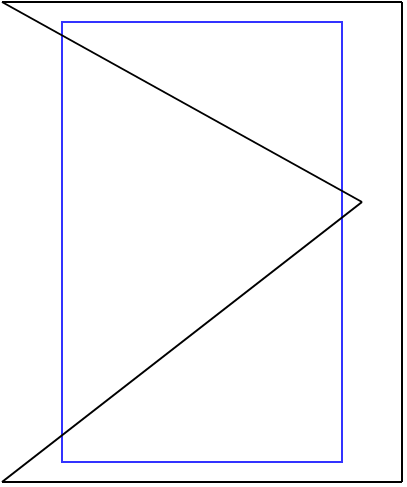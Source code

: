 <mxfile version="14.6.9" type="device"><diagram id="_r3yn2BsxgAaX31rtztR" name="Page-1"><mxGraphModel dx="677" dy="377" grid="1" gridSize="10" guides="1" tooltips="1" connect="1" arrows="1" fold="1" page="1" pageScale="1" pageWidth="1169" pageHeight="550" math="0" shadow="0"><root><mxCell id="0"/><mxCell id="1" parent="0"/><mxCell id="s8klXDJl-k3NObr3A7G8-8" value="" style="rounded=0;whiteSpace=wrap;html=1;strokeColor=#3333FF;" parent="1" vertex="1"><mxGeometry x="350" y="170" width="140" height="220" as="geometry"/></mxCell><mxCell id="s8klXDJl-k3NObr3A7G8-2" value="" style="endArrow=none;html=1;" parent="1" edge="1"><mxGeometry width="50" height="50" relative="1" as="geometry"><mxPoint x="320" y="400" as="sourcePoint"/><mxPoint x="500" y="260" as="targetPoint"/></mxGeometry></mxCell><mxCell id="s8klXDJl-k3NObr3A7G8-3" value="" style="endArrow=none;html=1;" parent="1" edge="1"><mxGeometry width="50" height="50" relative="1" as="geometry"><mxPoint x="320" y="160" as="sourcePoint"/><mxPoint x="500" y="260" as="targetPoint"/></mxGeometry></mxCell><mxCell id="s8klXDJl-k3NObr3A7G8-4" value="" style="endArrow=none;html=1;" parent="1" edge="1"><mxGeometry width="50" height="50" relative="1" as="geometry"><mxPoint x="520" y="400" as="sourcePoint"/><mxPoint x="520" y="280" as="targetPoint"/></mxGeometry></mxCell><mxCell id="s8klXDJl-k3NObr3A7G8-5" value="" style="endArrow=none;html=1;" parent="1" edge="1"><mxGeometry width="50" height="50" relative="1" as="geometry"><mxPoint x="520" y="160" as="sourcePoint"/><mxPoint x="520" y="280" as="targetPoint"/></mxGeometry></mxCell><mxCell id="s8klXDJl-k3NObr3A7G8-6" value="" style="endArrow=none;html=1;" parent="1" edge="1"><mxGeometry width="50" height="50" relative="1" as="geometry"><mxPoint x="320" y="400" as="sourcePoint"/><mxPoint x="520" y="400" as="targetPoint"/></mxGeometry></mxCell><mxCell id="s8klXDJl-k3NObr3A7G8-7" value="" style="endArrow=none;html=1;" parent="1" edge="1"><mxGeometry width="50" height="50" relative="1" as="geometry"><mxPoint x="320" y="160" as="sourcePoint"/><mxPoint x="520" y="160" as="targetPoint"/></mxGeometry></mxCell></root></mxGraphModel></diagram></mxfile>